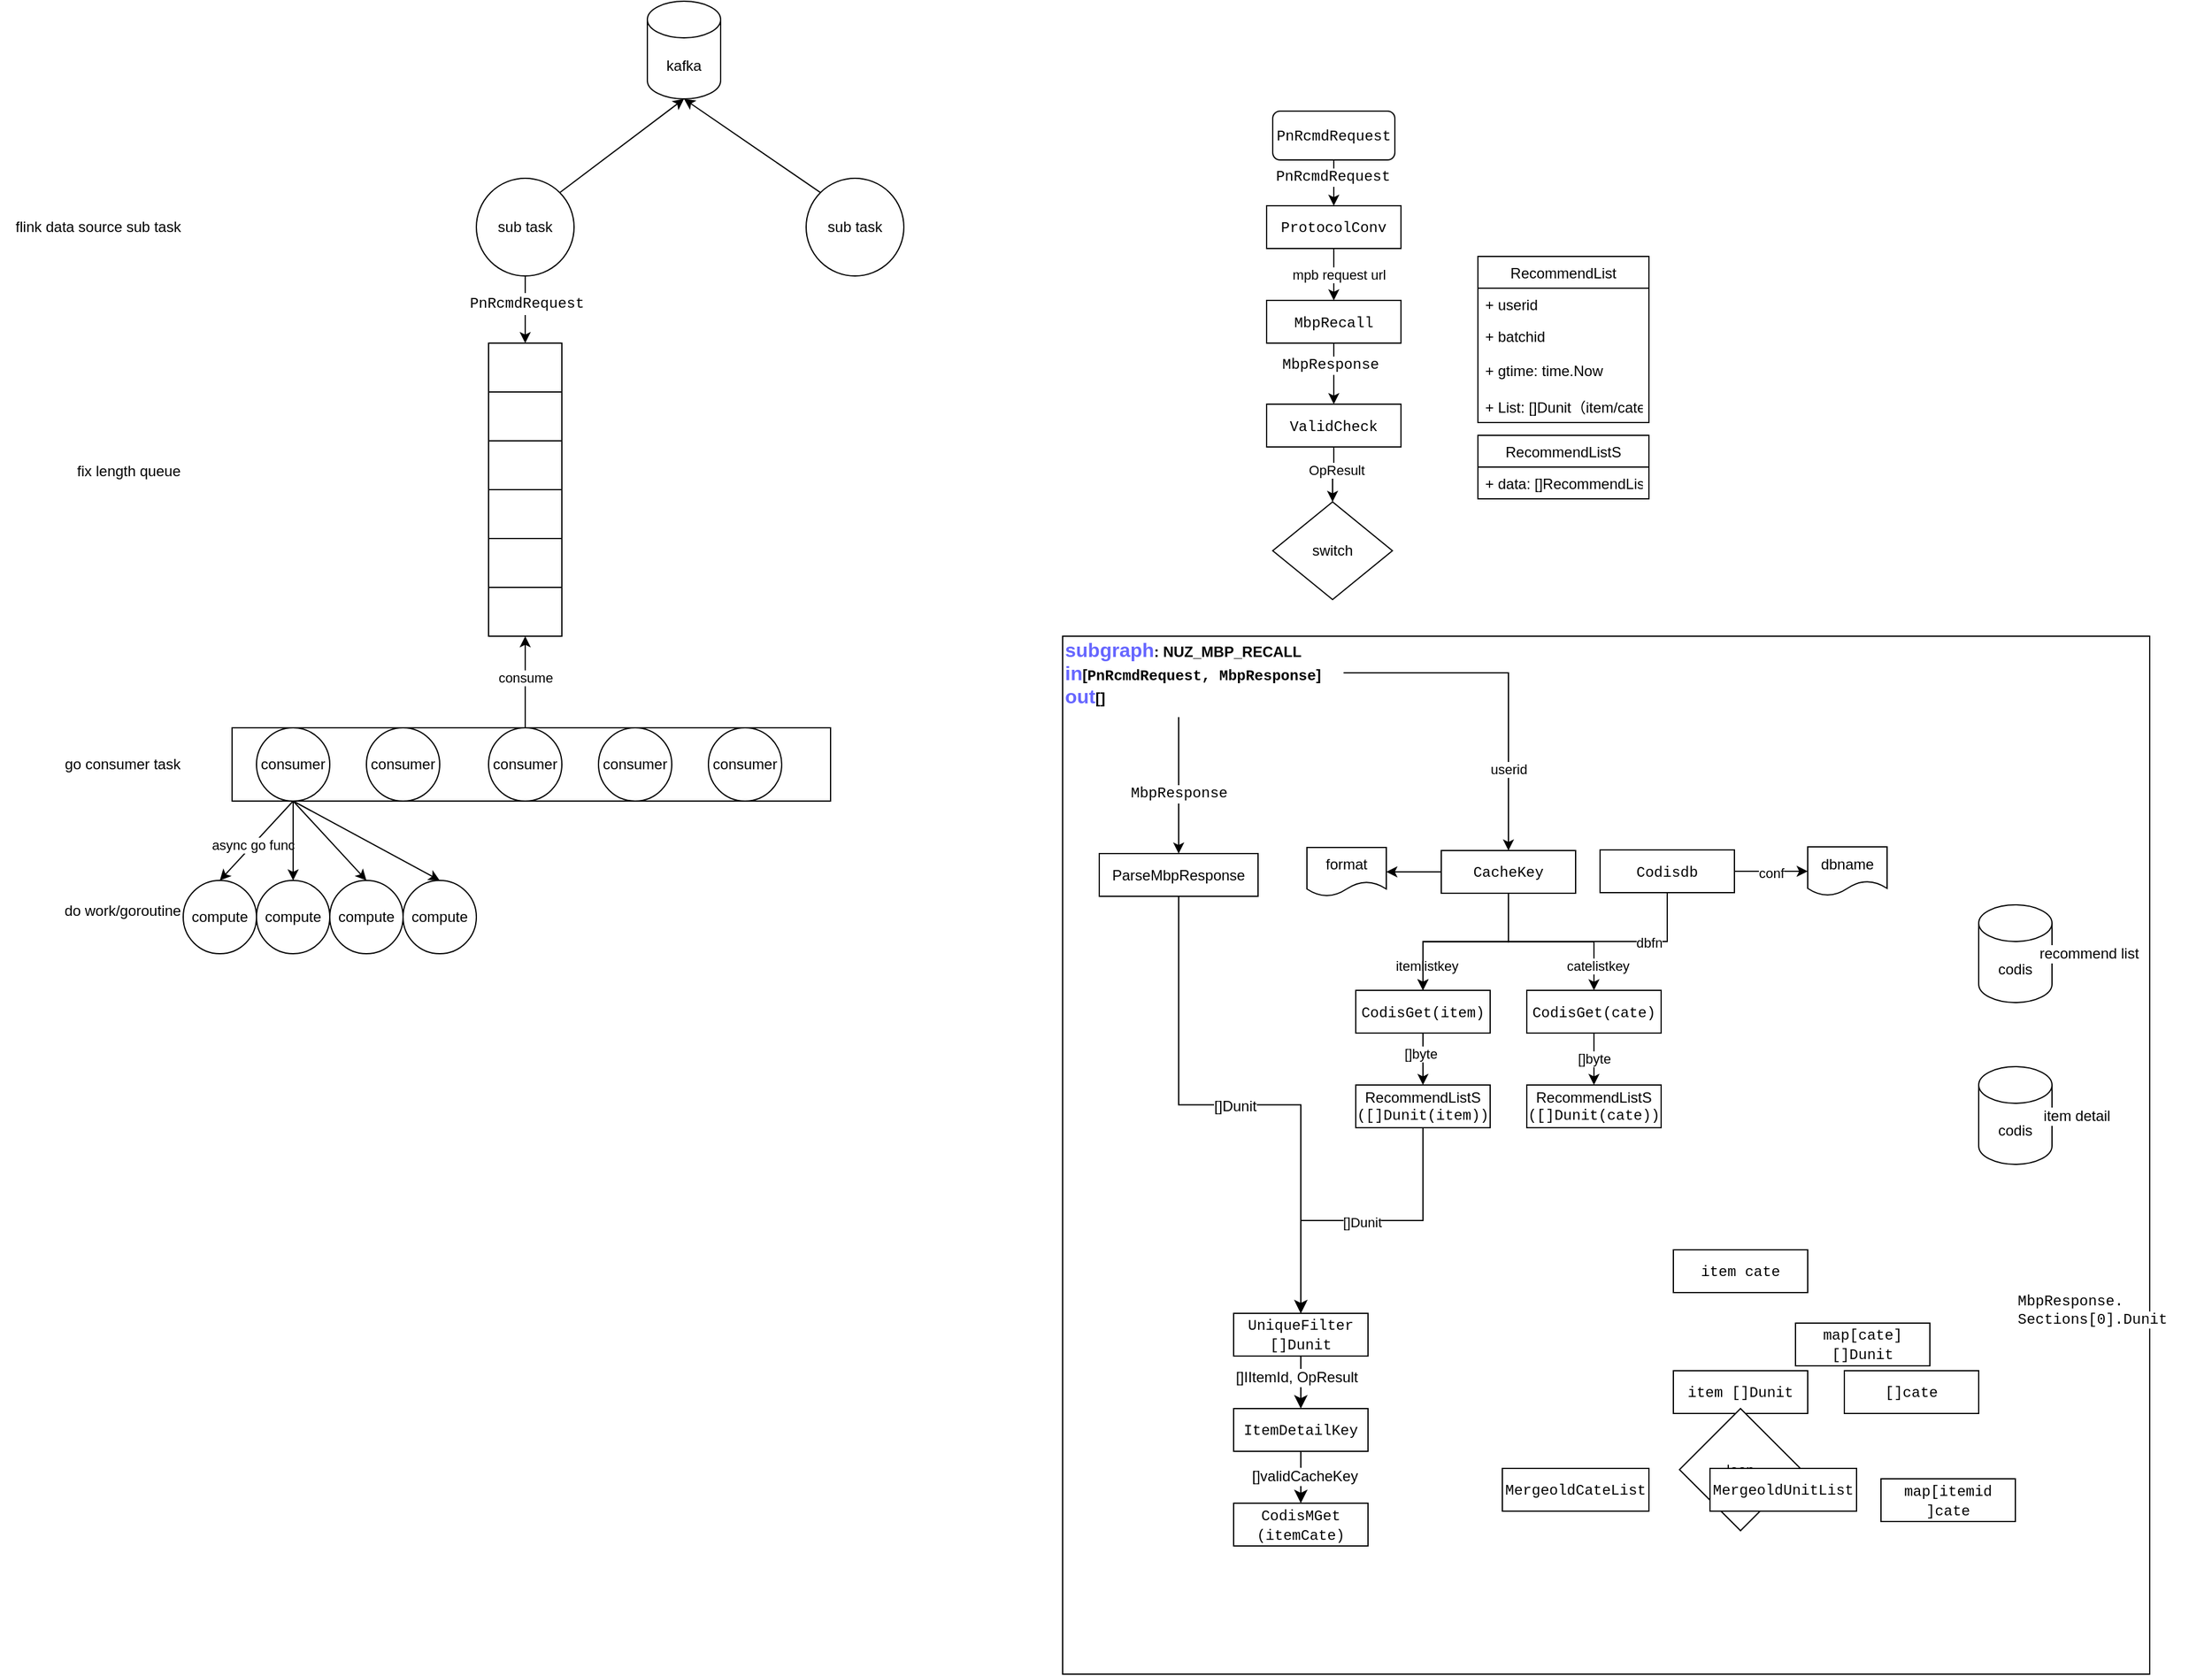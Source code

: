 <mxfile version="20.2.6" type="github">
  <diagram id="uMWNtPz83nksv4eATlQm" name="第 1 页">
    <mxGraphModel dx="1234" dy="768" grid="1" gridSize="10" guides="1" tooltips="1" connect="1" arrows="1" fold="1" page="1" pageScale="1" pageWidth="3300" pageHeight="4681" math="0" shadow="0">
      <root>
        <mxCell id="0" />
        <mxCell id="1" parent="0" />
        <mxCell id="FV6NNWEBZr1uqeipVd97-103" value="" style="rounded=0;whiteSpace=wrap;html=1;labelBackgroundColor=#FFFFFF;fontColor=#000000;strokeWidth=1;" vertex="1" parent="1">
          <mxGeometry x="870" y="580" width="890" height="850" as="geometry" />
        </mxCell>
        <mxCell id="FV6NNWEBZr1uqeipVd97-28" value="" style="rounded=0;whiteSpace=wrap;html=1;labelBackgroundColor=#FFFFFF;fontColor=#000000;" vertex="1" parent="1">
          <mxGeometry x="190" y="655" width="490" height="60" as="geometry" />
        </mxCell>
        <mxCell id="FV6NNWEBZr1uqeipVd97-5" value="flink data source sub task" style="text;html=1;resizable=0;autosize=1;align=center;verticalAlign=middle;points=[];fillColor=none;strokeColor=none;rounded=0;" vertex="1" parent="1">
          <mxGeometry y="230" width="160" height="30" as="geometry" />
        </mxCell>
        <mxCell id="FV6NNWEBZr1uqeipVd97-6" value="kafka" style="shape=cylinder3;whiteSpace=wrap;html=1;boundedLbl=1;backgroundOutline=1;size=15;" vertex="1" parent="1">
          <mxGeometry x="530" y="60" width="60" height="80" as="geometry" />
        </mxCell>
        <mxCell id="FV6NNWEBZr1uqeipVd97-9" style="rounded=0;orthogonalLoop=1;jettySize=auto;html=1;exitX=1;exitY=0;exitDx=0;exitDy=0;entryX=0.5;entryY=1;entryDx=0;entryDy=0;entryPerimeter=0;" edge="1" parent="1" source="FV6NNWEBZr1uqeipVd97-7" target="FV6NNWEBZr1uqeipVd97-6">
          <mxGeometry relative="1" as="geometry" />
        </mxCell>
        <mxCell id="FV6NNWEBZr1uqeipVd97-25" style="edgeStyle=none;rounded=0;orthogonalLoop=1;jettySize=auto;html=1;exitX=0.5;exitY=1;exitDx=0;exitDy=0;" edge="1" parent="1" source="FV6NNWEBZr1uqeipVd97-7" target="FV6NNWEBZr1uqeipVd97-13">
          <mxGeometry relative="1" as="geometry" />
        </mxCell>
        <mxCell id="FV6NNWEBZr1uqeipVd97-26" value="&lt;div style=&quot;font-family: Menlo, Monaco, &amp;quot;Courier New&amp;quot;, monospace; font-size: 12px; line-height: 18px;&quot;&gt;&lt;span style=&quot;background-color: rgb(255, 255, 255);&quot;&gt;PnRcmdRequest&lt;/span&gt;&lt;/div&gt;" style="edgeLabel;html=1;align=center;verticalAlign=middle;resizable=0;points=[];" vertex="1" connectable="0" parent="FV6NNWEBZr1uqeipVd97-25">
          <mxGeometry x="-0.2" y="1" relative="1" as="geometry">
            <mxPoint as="offset" />
          </mxGeometry>
        </mxCell>
        <mxCell id="FV6NNWEBZr1uqeipVd97-7" value="sub task" style="ellipse;whiteSpace=wrap;html=1;aspect=fixed;" vertex="1" parent="1">
          <mxGeometry x="390" y="205" width="80" height="80" as="geometry" />
        </mxCell>
        <mxCell id="FV6NNWEBZr1uqeipVd97-10" style="rounded=0;orthogonalLoop=1;jettySize=auto;html=1;exitX=0;exitY=0;exitDx=0;exitDy=0;" edge="1" parent="1" source="FV6NNWEBZr1uqeipVd97-8">
          <mxGeometry relative="1" as="geometry">
            <mxPoint x="560" y="140" as="targetPoint" />
          </mxGeometry>
        </mxCell>
        <mxCell id="FV6NNWEBZr1uqeipVd97-8" value="sub task" style="ellipse;whiteSpace=wrap;html=1;aspect=fixed;" vertex="1" parent="1">
          <mxGeometry x="660" y="205" width="80" height="80" as="geometry" />
        </mxCell>
        <mxCell id="FV6NNWEBZr1uqeipVd97-12" value="" style="shape=table;startSize=0;container=1;collapsible=0;childLayout=tableLayout;" vertex="1" parent="1">
          <mxGeometry x="400" y="340" width="60" height="240" as="geometry" />
        </mxCell>
        <mxCell id="FV6NNWEBZr1uqeipVd97-13" value="" style="shape=tableRow;horizontal=0;startSize=0;swimlaneHead=0;swimlaneBody=0;top=0;left=0;bottom=0;right=0;collapsible=0;dropTarget=0;fillColor=none;points=[[0,0.5],[1,0.5]];portConstraint=eastwest;" vertex="1" parent="FV6NNWEBZr1uqeipVd97-12">
          <mxGeometry width="60" height="40" as="geometry" />
        </mxCell>
        <mxCell id="FV6NNWEBZr1uqeipVd97-14" value="" style="shape=partialRectangle;html=1;whiteSpace=wrap;connectable=0;overflow=hidden;fillColor=none;top=0;left=0;bottom=0;right=0;pointerEvents=1;" vertex="1" parent="FV6NNWEBZr1uqeipVd97-13">
          <mxGeometry width="60" height="40" as="geometry">
            <mxRectangle width="60" height="40" as="alternateBounds" />
          </mxGeometry>
        </mxCell>
        <mxCell id="FV6NNWEBZr1uqeipVd97-15" value="" style="shape=tableRow;horizontal=0;startSize=0;swimlaneHead=0;swimlaneBody=0;top=0;left=0;bottom=0;right=0;collapsible=0;dropTarget=0;fillColor=none;points=[[0,0.5],[1,0.5]];portConstraint=eastwest;" vertex="1" parent="FV6NNWEBZr1uqeipVd97-12">
          <mxGeometry y="40" width="60" height="40" as="geometry" />
        </mxCell>
        <mxCell id="FV6NNWEBZr1uqeipVd97-16" value="" style="shape=partialRectangle;html=1;whiteSpace=wrap;connectable=0;overflow=hidden;fillColor=none;top=0;left=0;bottom=0;right=0;pointerEvents=1;" vertex="1" parent="FV6NNWEBZr1uqeipVd97-15">
          <mxGeometry width="60" height="40" as="geometry">
            <mxRectangle width="60" height="40" as="alternateBounds" />
          </mxGeometry>
        </mxCell>
        <mxCell id="FV6NNWEBZr1uqeipVd97-17" value="" style="shape=tableRow;horizontal=0;startSize=0;swimlaneHead=0;swimlaneBody=0;top=0;left=0;bottom=0;right=0;collapsible=0;dropTarget=0;fillColor=none;points=[[0,0.5],[1,0.5]];portConstraint=eastwest;" vertex="1" parent="FV6NNWEBZr1uqeipVd97-12">
          <mxGeometry y="80" width="60" height="40" as="geometry" />
        </mxCell>
        <mxCell id="FV6NNWEBZr1uqeipVd97-18" value="" style="shape=partialRectangle;html=1;whiteSpace=wrap;connectable=0;overflow=hidden;fillColor=none;top=0;left=0;bottom=0;right=0;pointerEvents=1;" vertex="1" parent="FV6NNWEBZr1uqeipVd97-17">
          <mxGeometry width="60" height="40" as="geometry">
            <mxRectangle width="60" height="40" as="alternateBounds" />
          </mxGeometry>
        </mxCell>
        <mxCell id="FV6NNWEBZr1uqeipVd97-19" value="" style="shape=tableRow;horizontal=0;startSize=0;swimlaneHead=0;swimlaneBody=0;top=0;left=0;bottom=0;right=0;collapsible=0;dropTarget=0;fillColor=none;points=[[0,0.5],[1,0.5]];portConstraint=eastwest;" vertex="1" parent="FV6NNWEBZr1uqeipVd97-12">
          <mxGeometry y="120" width="60" height="40" as="geometry" />
        </mxCell>
        <mxCell id="FV6NNWEBZr1uqeipVd97-20" value="" style="shape=partialRectangle;html=1;whiteSpace=wrap;connectable=0;overflow=hidden;fillColor=none;top=0;left=0;bottom=0;right=0;pointerEvents=1;" vertex="1" parent="FV6NNWEBZr1uqeipVd97-19">
          <mxGeometry width="60" height="40" as="geometry">
            <mxRectangle width="60" height="40" as="alternateBounds" />
          </mxGeometry>
        </mxCell>
        <mxCell id="FV6NNWEBZr1uqeipVd97-21" value="" style="shape=tableRow;horizontal=0;startSize=0;swimlaneHead=0;swimlaneBody=0;top=0;left=0;bottom=0;right=0;collapsible=0;dropTarget=0;fillColor=none;points=[[0,0.5],[1,0.5]];portConstraint=eastwest;" vertex="1" parent="FV6NNWEBZr1uqeipVd97-12">
          <mxGeometry y="160" width="60" height="40" as="geometry" />
        </mxCell>
        <mxCell id="FV6NNWEBZr1uqeipVd97-22" value="" style="shape=partialRectangle;html=1;whiteSpace=wrap;connectable=0;overflow=hidden;fillColor=none;top=0;left=0;bottom=0;right=0;pointerEvents=1;" vertex="1" parent="FV6NNWEBZr1uqeipVd97-21">
          <mxGeometry width="60" height="40" as="geometry">
            <mxRectangle width="60" height="40" as="alternateBounds" />
          </mxGeometry>
        </mxCell>
        <mxCell id="FV6NNWEBZr1uqeipVd97-23" value="" style="shape=tableRow;horizontal=0;startSize=0;swimlaneHead=0;swimlaneBody=0;top=0;left=0;bottom=0;right=0;collapsible=0;dropTarget=0;fillColor=none;points=[[0,0.5],[1,0.5]];portConstraint=eastwest;" vertex="1" parent="FV6NNWEBZr1uqeipVd97-12">
          <mxGeometry y="200" width="60" height="40" as="geometry" />
        </mxCell>
        <mxCell id="FV6NNWEBZr1uqeipVd97-24" value="" style="shape=partialRectangle;html=1;whiteSpace=wrap;connectable=0;overflow=hidden;fillColor=none;top=0;left=0;bottom=0;right=0;pointerEvents=1;" vertex="1" parent="FV6NNWEBZr1uqeipVd97-23">
          <mxGeometry width="60" height="40" as="geometry">
            <mxRectangle width="60" height="40" as="alternateBounds" />
          </mxGeometry>
        </mxCell>
        <mxCell id="FV6NNWEBZr1uqeipVd97-27" value="fix length queue" style="text;html=1;resizable=0;autosize=1;align=center;verticalAlign=middle;points=[];fillColor=none;strokeColor=none;rounded=0;labelBackgroundColor=#FFFFFF;fontColor=#000000;" vertex="1" parent="1">
          <mxGeometry x="50" y="430" width="110" height="30" as="geometry" />
        </mxCell>
        <mxCell id="FV6NNWEBZr1uqeipVd97-42" style="edgeStyle=none;rounded=0;orthogonalLoop=1;jettySize=auto;html=1;exitX=0.5;exitY=1;exitDx=0;exitDy=0;entryX=0.5;entryY=0;entryDx=0;entryDy=0;fontColor=#000000;" edge="1" parent="1" source="FV6NNWEBZr1uqeipVd97-29" target="FV6NNWEBZr1uqeipVd97-37">
          <mxGeometry relative="1" as="geometry" />
        </mxCell>
        <mxCell id="FV6NNWEBZr1uqeipVd97-46" value="async go func" style="edgeLabel;html=1;align=center;verticalAlign=middle;resizable=0;points=[];fontColor=#000000;" vertex="1" connectable="0" parent="FV6NNWEBZr1uqeipVd97-42">
          <mxGeometry x="0.119" y="-1" relative="1" as="geometry">
            <mxPoint x="1" as="offset" />
          </mxGeometry>
        </mxCell>
        <mxCell id="FV6NNWEBZr1uqeipVd97-43" style="edgeStyle=none;rounded=0;orthogonalLoop=1;jettySize=auto;html=1;exitX=0.5;exitY=1;exitDx=0;exitDy=0;fontColor=#000000;" edge="1" parent="1" source="FV6NNWEBZr1uqeipVd97-29" target="FV6NNWEBZr1uqeipVd97-38">
          <mxGeometry relative="1" as="geometry" />
        </mxCell>
        <mxCell id="FV6NNWEBZr1uqeipVd97-44" style="edgeStyle=none;rounded=0;orthogonalLoop=1;jettySize=auto;html=1;exitX=0.5;exitY=1;exitDx=0;exitDy=0;entryX=0.5;entryY=0;entryDx=0;entryDy=0;fontColor=#000000;" edge="1" parent="1" source="FV6NNWEBZr1uqeipVd97-29" target="FV6NNWEBZr1uqeipVd97-40">
          <mxGeometry relative="1" as="geometry" />
        </mxCell>
        <mxCell id="FV6NNWEBZr1uqeipVd97-45" style="edgeStyle=none;rounded=0;orthogonalLoop=1;jettySize=auto;html=1;exitX=0.5;exitY=1;exitDx=0;exitDy=0;entryX=0.5;entryY=0;entryDx=0;entryDy=0;fontColor=#000000;" edge="1" parent="1" source="FV6NNWEBZr1uqeipVd97-29" target="FV6NNWEBZr1uqeipVd97-39">
          <mxGeometry relative="1" as="geometry" />
        </mxCell>
        <mxCell id="FV6NNWEBZr1uqeipVd97-29" value="consumer" style="ellipse;whiteSpace=wrap;html=1;aspect=fixed;labelBackgroundColor=#FFFFFF;fontColor=#000000;" vertex="1" parent="1">
          <mxGeometry x="210" y="655" width="60" height="60" as="geometry" />
        </mxCell>
        <mxCell id="FV6NNWEBZr1uqeipVd97-30" value="consumer" style="ellipse;whiteSpace=wrap;html=1;aspect=fixed;labelBackgroundColor=#FFFFFF;fontColor=#000000;" vertex="1" parent="1">
          <mxGeometry x="300" y="655" width="60" height="60" as="geometry" />
        </mxCell>
        <mxCell id="FV6NNWEBZr1uqeipVd97-34" style="edgeStyle=none;rounded=0;orthogonalLoop=1;jettySize=auto;html=1;exitX=0.5;exitY=0;exitDx=0;exitDy=0;fontColor=#000000;" edge="1" parent="1" source="FV6NNWEBZr1uqeipVd97-31" target="FV6NNWEBZr1uqeipVd97-23">
          <mxGeometry relative="1" as="geometry" />
        </mxCell>
        <mxCell id="FV6NNWEBZr1uqeipVd97-35" value="consume" style="edgeLabel;html=1;align=center;verticalAlign=middle;resizable=0;points=[];fontColor=#000000;" vertex="1" connectable="0" parent="FV6NNWEBZr1uqeipVd97-34">
          <mxGeometry x="0.093" relative="1" as="geometry">
            <mxPoint as="offset" />
          </mxGeometry>
        </mxCell>
        <mxCell id="FV6NNWEBZr1uqeipVd97-31" value="consumer" style="ellipse;whiteSpace=wrap;html=1;aspect=fixed;labelBackgroundColor=#FFFFFF;fontColor=#000000;" vertex="1" parent="1">
          <mxGeometry x="400" y="655" width="60" height="60" as="geometry" />
        </mxCell>
        <mxCell id="FV6NNWEBZr1uqeipVd97-32" value="consumer" style="ellipse;whiteSpace=wrap;html=1;aspect=fixed;labelBackgroundColor=#FFFFFF;fontColor=#000000;" vertex="1" parent="1">
          <mxGeometry x="490" y="655" width="60" height="60" as="geometry" />
        </mxCell>
        <mxCell id="FV6NNWEBZr1uqeipVd97-33" value="consumer" style="ellipse;whiteSpace=wrap;html=1;aspect=fixed;labelBackgroundColor=#FFFFFF;fontColor=#000000;" vertex="1" parent="1">
          <mxGeometry x="580" y="655" width="60" height="60" as="geometry" />
        </mxCell>
        <mxCell id="FV6NNWEBZr1uqeipVd97-36" value="go consumer task" style="text;html=1;resizable=0;autosize=1;align=center;verticalAlign=middle;points=[];fillColor=none;strokeColor=none;rounded=0;labelBackgroundColor=#FFFFFF;fontColor=#000000;" vertex="1" parent="1">
          <mxGeometry x="40" y="670" width="120" height="30" as="geometry" />
        </mxCell>
        <mxCell id="FV6NNWEBZr1uqeipVd97-37" value="compute" style="ellipse;whiteSpace=wrap;html=1;aspect=fixed;labelBackgroundColor=#FFFFFF;fontColor=#000000;" vertex="1" parent="1">
          <mxGeometry x="150" y="780" width="60" height="60" as="geometry" />
        </mxCell>
        <mxCell id="FV6NNWEBZr1uqeipVd97-38" value="compute" style="ellipse;whiteSpace=wrap;html=1;aspect=fixed;labelBackgroundColor=#FFFFFF;fontColor=#000000;" vertex="1" parent="1">
          <mxGeometry x="210" y="780" width="60" height="60" as="geometry" />
        </mxCell>
        <mxCell id="FV6NNWEBZr1uqeipVd97-39" value="compute" style="ellipse;whiteSpace=wrap;html=1;aspect=fixed;labelBackgroundColor=#FFFFFF;fontColor=#000000;" vertex="1" parent="1">
          <mxGeometry x="330" y="780" width="60" height="60" as="geometry" />
        </mxCell>
        <mxCell id="FV6NNWEBZr1uqeipVd97-40" value="compute" style="ellipse;whiteSpace=wrap;html=1;aspect=fixed;labelBackgroundColor=#FFFFFF;fontColor=#000000;" vertex="1" parent="1">
          <mxGeometry x="270" y="780" width="60" height="60" as="geometry" />
        </mxCell>
        <mxCell id="FV6NNWEBZr1uqeipVd97-47" value="do work/goroutine" style="text;html=1;resizable=0;autosize=1;align=center;verticalAlign=middle;points=[];fillColor=none;strokeColor=none;rounded=0;labelBackgroundColor=#FFFFFF;fontColor=#000000;" vertex="1" parent="1">
          <mxGeometry x="40" y="790" width="120" height="30" as="geometry" />
        </mxCell>
        <mxCell id="FV6NNWEBZr1uqeipVd97-90" style="edgeStyle=orthogonalEdgeStyle;rounded=0;orthogonalLoop=1;jettySize=auto;html=1;exitX=0.5;exitY=1;exitDx=0;exitDy=0;entryX=0.5;entryY=0;entryDx=0;entryDy=0;fontColor=#000000;" edge="1" parent="1" source="FV6NNWEBZr1uqeipVd97-48" target="FV6NNWEBZr1uqeipVd97-50">
          <mxGeometry relative="1" as="geometry" />
        </mxCell>
        <mxCell id="FV6NNWEBZr1uqeipVd97-91" value="&lt;span style=&quot;font-family: Menlo, Monaco, &amp;quot;Courier New&amp;quot;, monospace; font-size: 12px;&quot;&gt;PnRcmdRequest&lt;/span&gt;" style="edgeLabel;html=1;align=center;verticalAlign=middle;resizable=0;points=[];fontColor=#000000;" vertex="1" connectable="0" parent="FV6NNWEBZr1uqeipVd97-90">
          <mxGeometry x="-0.253" y="-1" relative="1" as="geometry">
            <mxPoint as="offset" />
          </mxGeometry>
        </mxCell>
        <mxCell id="FV6NNWEBZr1uqeipVd97-48" value="&lt;span style=&quot;font-family: Menlo, Monaco, &amp;quot;Courier New&amp;quot;, monospace;&quot;&gt;PnRcmdRequest&lt;/span&gt;" style="rounded=1;whiteSpace=wrap;html=1;labelBackgroundColor=#FFFFFF;fontColor=#000000;" vertex="1" parent="1">
          <mxGeometry x="1042" y="150" width="100" height="40" as="geometry" />
        </mxCell>
        <mxCell id="FV6NNWEBZr1uqeipVd97-92" style="edgeStyle=orthogonalEdgeStyle;rounded=0;orthogonalLoop=1;jettySize=auto;html=1;exitX=0.5;exitY=1;exitDx=0;exitDy=0;entryX=0.5;entryY=0;entryDx=0;entryDy=0;fontColor=#000000;" edge="1" parent="1" source="FV6NNWEBZr1uqeipVd97-50" target="FV6NNWEBZr1uqeipVd97-51">
          <mxGeometry relative="1" as="geometry" />
        </mxCell>
        <mxCell id="FV6NNWEBZr1uqeipVd97-93" value="mpb request url" style="edgeLabel;html=1;align=center;verticalAlign=middle;resizable=0;points=[];fontColor=#000000;" vertex="1" connectable="0" parent="FV6NNWEBZr1uqeipVd97-92">
          <mxGeometry x="-0.035" y="4" relative="1" as="geometry">
            <mxPoint y="1" as="offset" />
          </mxGeometry>
        </mxCell>
        <mxCell id="FV6NNWEBZr1uqeipVd97-50" value="&lt;div&gt;&lt;font face=&quot;Menlo, Monaco, Courier New, monospace&quot;&gt;ProtocolConv&lt;/font&gt;&lt;/div&gt;" style="rounded=0;whiteSpace=wrap;html=1;labelBackgroundColor=#FFFFFF;fontColor=#000000;" vertex="1" parent="1">
          <mxGeometry x="1037" y="227.5" width="110" height="35" as="geometry" />
        </mxCell>
        <mxCell id="FV6NNWEBZr1uqeipVd97-94" style="edgeStyle=orthogonalEdgeStyle;rounded=0;orthogonalLoop=1;jettySize=auto;html=1;exitX=0.5;exitY=1;exitDx=0;exitDy=0;fontColor=#000000;entryX=0.5;entryY=0;entryDx=0;entryDy=0;" edge="1" parent="1" source="FV6NNWEBZr1uqeipVd97-51" target="FV6NNWEBZr1uqeipVd97-98">
          <mxGeometry relative="1" as="geometry">
            <mxPoint x="1092" y="380" as="targetPoint" />
          </mxGeometry>
        </mxCell>
        <mxCell id="FV6NNWEBZr1uqeipVd97-95" value="&lt;span style=&quot;font-family: Menlo, Monaco, &amp;quot;Courier New&amp;quot;, monospace; font-size: 12px;&quot;&gt;MbpResponse&lt;/span&gt;" style="edgeLabel;html=1;align=center;verticalAlign=middle;resizable=0;points=[];fontColor=#000000;" vertex="1" connectable="0" parent="FV6NNWEBZr1uqeipVd97-94">
          <mxGeometry x="-0.3" y="-3" relative="1" as="geometry">
            <mxPoint as="offset" />
          </mxGeometry>
        </mxCell>
        <mxCell id="FV6NNWEBZr1uqeipVd97-51" value="&lt;font face=&quot;Menlo, Monaco, Courier New, monospace&quot;&gt;MbpRecall&lt;/font&gt;" style="rounded=0;whiteSpace=wrap;html=1;labelBackgroundColor=#FFFFFF;fontColor=#000000;" vertex="1" parent="1">
          <mxGeometry x="1037" y="305" width="110" height="35" as="geometry" />
        </mxCell>
        <mxCell id="FV6NNWEBZr1uqeipVd97-53" value="codis" style="shape=cylinder3;whiteSpace=wrap;html=1;boundedLbl=1;backgroundOutline=1;size=15;" vertex="1" parent="1">
          <mxGeometry x="1620" y="800" width="60" height="80" as="geometry" />
        </mxCell>
        <mxCell id="FV6NNWEBZr1uqeipVd97-130" style="edgeStyle=orthogonalEdgeStyle;rounded=0;orthogonalLoop=1;jettySize=auto;html=1;exitX=0.5;exitY=1;exitDx=0;exitDy=0;fontColor=#000000;endArrow=classic;endFill=1;" edge="1" parent="1" source="FV6NNWEBZr1uqeipVd97-54" target="FV6NNWEBZr1uqeipVd97-126">
          <mxGeometry relative="1" as="geometry" />
        </mxCell>
        <mxCell id="FV6NNWEBZr1uqeipVd97-131" value="[]byte" style="edgeLabel;html=1;align=center;verticalAlign=middle;resizable=0;points=[];fontColor=#000000;" vertex="1" connectable="0" parent="FV6NNWEBZr1uqeipVd97-130">
          <mxGeometry x="-0.035" relative="1" as="geometry">
            <mxPoint as="offset" />
          </mxGeometry>
        </mxCell>
        <mxCell id="FV6NNWEBZr1uqeipVd97-54" value="&lt;span style=&quot;font-family: Menlo, Monaco, &amp;quot;Courier New&amp;quot;, monospace;&quot;&gt;CodisGet(cate)&lt;/span&gt;" style="rounded=0;whiteSpace=wrap;html=1;labelBackgroundColor=#FFFFFF;fontColor=#000000;" vertex="1" parent="1">
          <mxGeometry x="1250" y="870" width="110" height="35" as="geometry" />
        </mxCell>
        <mxCell id="FV6NNWEBZr1uqeipVd97-118" style="edgeStyle=orthogonalEdgeStyle;rounded=0;orthogonalLoop=1;jettySize=auto;html=1;exitX=0;exitY=0.5;exitDx=0;exitDy=0;entryX=1;entryY=0.5;entryDx=0;entryDy=0;fontColor=#000000;" edge="1" parent="1" source="FV6NNWEBZr1uqeipVd97-56" target="FV6NNWEBZr1uqeipVd97-114">
          <mxGeometry relative="1" as="geometry" />
        </mxCell>
        <mxCell id="FV6NNWEBZr1uqeipVd97-119" style="edgeStyle=orthogonalEdgeStyle;rounded=0;orthogonalLoop=1;jettySize=auto;html=1;exitX=0.5;exitY=1;exitDx=0;exitDy=0;entryX=0.5;entryY=0;entryDx=0;entryDy=0;fontColor=#000000;endArrow=classic;endFill=1;" edge="1" parent="1" source="FV6NNWEBZr1uqeipVd97-56" target="FV6NNWEBZr1uqeipVd97-111">
          <mxGeometry relative="1" as="geometry" />
        </mxCell>
        <mxCell id="FV6NNWEBZr1uqeipVd97-121" value="itemlistkey" style="edgeLabel;html=1;align=center;verticalAlign=middle;resizable=0;points=[];fontColor=#000000;" vertex="1" connectable="0" parent="FV6NNWEBZr1uqeipVd97-119">
          <mxGeometry x="-0.739" relative="1" as="geometry">
            <mxPoint x="-67" y="40" as="offset" />
          </mxGeometry>
        </mxCell>
        <mxCell id="FV6NNWEBZr1uqeipVd97-123" style="edgeStyle=orthogonalEdgeStyle;rounded=0;orthogonalLoop=1;jettySize=auto;html=1;exitX=0.5;exitY=1;exitDx=0;exitDy=0;entryX=0.5;entryY=0;entryDx=0;entryDy=0;fontColor=#000000;endArrow=classic;endFill=1;" edge="1" parent="1" source="FV6NNWEBZr1uqeipVd97-56" target="FV6NNWEBZr1uqeipVd97-54">
          <mxGeometry relative="1" as="geometry" />
        </mxCell>
        <mxCell id="FV6NNWEBZr1uqeipVd97-124" value="catelistkey" style="edgeLabel;html=1;align=center;verticalAlign=middle;resizable=0;points=[];fontColor=#000000;" vertex="1" connectable="0" parent="FV6NNWEBZr1uqeipVd97-123">
          <mxGeometry x="0.692" y="3" relative="1" as="geometry">
            <mxPoint y="3" as="offset" />
          </mxGeometry>
        </mxCell>
        <mxCell id="FV6NNWEBZr1uqeipVd97-140" style="edgeStyle=orthogonalEdgeStyle;rounded=0;orthogonalLoop=1;jettySize=auto;html=1;exitX=0.5;exitY=0;exitDx=0;exitDy=0;entryX=1;entryY=0.5;entryDx=0;entryDy=0;entryPerimeter=0;fontColor=#6666FF;startArrow=classic;startFill=1;endArrow=none;endFill=0;endSize=8;" edge="1" parent="1" source="FV6NNWEBZr1uqeipVd97-56" target="FV6NNWEBZr1uqeipVd97-105">
          <mxGeometry relative="1" as="geometry" />
        </mxCell>
        <mxCell id="FV6NNWEBZr1uqeipVd97-141" value="&lt;font color=&quot;#000000&quot;&gt;userid&lt;/font&gt;" style="edgeLabel;html=1;align=center;verticalAlign=middle;resizable=0;points=[];fontColor=#6666FF;" vertex="1" connectable="0" parent="FV6NNWEBZr1uqeipVd97-140">
          <mxGeometry x="-0.519" relative="1" as="geometry">
            <mxPoint y="1" as="offset" />
          </mxGeometry>
        </mxCell>
        <mxCell id="FV6NNWEBZr1uqeipVd97-56" value="&lt;span style=&quot;font-family: Menlo, Monaco, &amp;quot;Courier New&amp;quot;, monospace;&quot;&gt;CacheKey&lt;/span&gt;" style="rounded=0;whiteSpace=wrap;html=1;labelBackgroundColor=#FFFFFF;fontColor=#000000;" vertex="1" parent="1">
          <mxGeometry x="1180" y="755.5" width="110" height="35" as="geometry" />
        </mxCell>
        <mxCell id="FV6NNWEBZr1uqeipVd97-59" value="RecommendList" style="swimlane;fontStyle=0;childLayout=stackLayout;horizontal=1;startSize=26;fillColor=none;horizontalStack=0;resizeParent=1;resizeParentMax=0;resizeLast=0;collapsible=1;marginBottom=0;labelBackgroundColor=#FFFFFF;fontColor=#000000;" vertex="1" parent="1">
          <mxGeometry x="1210" y="269" width="140" height="136" as="geometry" />
        </mxCell>
        <mxCell id="FV6NNWEBZr1uqeipVd97-60" value="+ userid" style="text;strokeColor=none;fillColor=none;align=left;verticalAlign=top;spacingLeft=4;spacingRight=4;overflow=hidden;rotatable=0;points=[[0,0.5],[1,0.5]];portConstraint=eastwest;labelBackgroundColor=#FFFFFF;fontColor=#000000;" vertex="1" parent="FV6NNWEBZr1uqeipVd97-59">
          <mxGeometry y="26" width="140" height="26" as="geometry" />
        </mxCell>
        <mxCell id="FV6NNWEBZr1uqeipVd97-61" value="+ batchid" style="text;strokeColor=none;fillColor=none;align=left;verticalAlign=top;spacingLeft=4;spacingRight=4;overflow=hidden;rotatable=0;points=[[0,0.5],[1,0.5]];portConstraint=eastwest;labelBackgroundColor=#FFFFFF;fontColor=#000000;" vertex="1" parent="FV6NNWEBZr1uqeipVd97-59">
          <mxGeometry y="52" width="140" height="28" as="geometry" />
        </mxCell>
        <mxCell id="FV6NNWEBZr1uqeipVd97-62" value="+ gtime: time.Now" style="text;strokeColor=none;fillColor=none;align=left;verticalAlign=top;spacingLeft=4;spacingRight=4;overflow=hidden;rotatable=0;points=[[0,0.5],[1,0.5]];portConstraint=eastwest;labelBackgroundColor=#FFFFFF;fontColor=#000000;" vertex="1" parent="FV6NNWEBZr1uqeipVd97-59">
          <mxGeometry y="80" width="140" height="30" as="geometry" />
        </mxCell>
        <mxCell id="FV6NNWEBZr1uqeipVd97-63" value="+ List: []Dunit（item/cate）" style="text;strokeColor=none;fillColor=none;align=left;verticalAlign=top;spacingLeft=4;spacingRight=4;overflow=hidden;rotatable=0;points=[[0,0.5],[1,0.5]];portConstraint=eastwest;labelBackgroundColor=#FFFFFF;fontColor=#000000;" vertex="1" parent="FV6NNWEBZr1uqeipVd97-59">
          <mxGeometry y="110" width="140" height="26" as="geometry" />
        </mxCell>
        <mxCell id="FV6NNWEBZr1uqeipVd97-64" value="RecommendListS" style="swimlane;fontStyle=0;childLayout=stackLayout;horizontal=1;startSize=26;fillColor=none;horizontalStack=0;resizeParent=1;resizeParentMax=0;resizeLast=0;collapsible=1;marginBottom=0;labelBackgroundColor=#FFFFFF;fontColor=#000000;" vertex="1" parent="1">
          <mxGeometry x="1210" y="415.5" width="140" height="52" as="geometry" />
        </mxCell>
        <mxCell id="FV6NNWEBZr1uqeipVd97-65" value="+ data: []RecommendList" style="text;strokeColor=none;fillColor=none;align=left;verticalAlign=top;spacingLeft=4;spacingRight=4;overflow=hidden;rotatable=0;points=[[0,0.5],[1,0.5]];portConstraint=eastwest;labelBackgroundColor=#FFFFFF;fontColor=#000000;" vertex="1" parent="FV6NNWEBZr1uqeipVd97-64">
          <mxGeometry y="26" width="140" height="26" as="geometry" />
        </mxCell>
        <mxCell id="FV6NNWEBZr1uqeipVd97-148" style="edgeStyle=orthogonalEdgeStyle;rounded=0;orthogonalLoop=1;jettySize=auto;html=1;exitX=0.5;exitY=1;exitDx=0;exitDy=0;entryX=0.5;entryY=0;entryDx=0;entryDy=0;fontSize=12;fontColor=#000000;startArrow=none;startFill=0;endArrow=classic;endFill=1;endSize=8;" edge="1" parent="1" source="FV6NNWEBZr1uqeipVd97-73" target="FV6NNWEBZr1uqeipVd97-147">
          <mxGeometry relative="1" as="geometry" />
        </mxCell>
        <mxCell id="FV6NNWEBZr1uqeipVd97-149" value="[]IItemId, OpResult&amp;nbsp;" style="edgeLabel;html=1;align=center;verticalAlign=middle;resizable=0;points=[];fontSize=12;fontColor=#000000;" vertex="1" connectable="0" parent="FV6NNWEBZr1uqeipVd97-148">
          <mxGeometry x="-0.233" y="-2" relative="1" as="geometry">
            <mxPoint y="1" as="offset" />
          </mxGeometry>
        </mxCell>
        <mxCell id="FV6NNWEBZr1uqeipVd97-73" value="&lt;font face=&quot;Menlo, Monaco, Courier New, monospace&quot;&gt;UniqueFilter&lt;br&gt;[]Dunit&lt;br&gt;&lt;/font&gt;" style="rounded=0;whiteSpace=wrap;html=1;labelBackgroundColor=#FFFFFF;fontColor=#000000;" vertex="1" parent="1">
          <mxGeometry x="1010" y="1134.5" width="110" height="35" as="geometry" />
        </mxCell>
        <mxCell id="FV6NNWEBZr1uqeipVd97-138" style="edgeStyle=orthogonalEdgeStyle;rounded=0;orthogonalLoop=1;jettySize=auto;html=1;exitX=0.5;exitY=0;exitDx=0;exitDy=0;entryX=0.413;entryY=1.017;entryDx=0;entryDy=0;entryPerimeter=0;fontColor=#000000;startArrow=classic;startFill=1;endArrow=none;endFill=0;endSize=8;" edge="1" parent="1" source="FV6NNWEBZr1uqeipVd97-74" target="FV6NNWEBZr1uqeipVd97-105">
          <mxGeometry relative="1" as="geometry" />
        </mxCell>
        <mxCell id="FV6NNWEBZr1uqeipVd97-139" value="&lt;span style=&quot;font-family: Menlo, Monaco, &amp;quot;Courier New&amp;quot;, monospace; font-size: 12px;&quot;&gt;MbpResponse&lt;/span&gt;" style="edgeLabel;html=1;align=center;verticalAlign=middle;resizable=0;points=[];fontColor=#000000;" vertex="1" connectable="0" parent="FV6NNWEBZr1uqeipVd97-138">
          <mxGeometry x="-0.111" relative="1" as="geometry">
            <mxPoint as="offset" />
          </mxGeometry>
        </mxCell>
        <mxCell id="FV6NNWEBZr1uqeipVd97-142" style="edgeStyle=orthogonalEdgeStyle;rounded=0;orthogonalLoop=1;jettySize=auto;html=1;exitX=0.5;exitY=1;exitDx=0;exitDy=0;entryX=0.5;entryY=0;entryDx=0;entryDy=0;fontSize=16;fontColor=#000000;startArrow=none;startFill=0;endArrow=classic;endFill=1;endSize=8;" edge="1" parent="1" source="FV6NNWEBZr1uqeipVd97-74" target="FV6NNWEBZr1uqeipVd97-73">
          <mxGeometry relative="1" as="geometry" />
        </mxCell>
        <mxCell id="FV6NNWEBZr1uqeipVd97-143" value="&lt;font style=&quot;font-size: 12px;&quot;&gt;[]Dunit&lt;/font&gt;" style="edgeLabel;html=1;align=center;verticalAlign=middle;resizable=0;points=[];fontSize=16;fontColor=#000000;" vertex="1" connectable="0" parent="FV6NNWEBZr1uqeipVd97-142">
          <mxGeometry x="-0.019" y="-4" relative="1" as="geometry">
            <mxPoint y="-5" as="offset" />
          </mxGeometry>
        </mxCell>
        <mxCell id="FV6NNWEBZr1uqeipVd97-74" value="ParseMbpResponse" style="rounded=0;whiteSpace=wrap;html=1;labelBackgroundColor=#FFFFFF;fontColor=#000000;" vertex="1" parent="1">
          <mxGeometry x="900" y="758" width="130" height="35" as="geometry" />
        </mxCell>
        <mxCell id="FV6NNWEBZr1uqeipVd97-75" value="&lt;font face=&quot;Menlo, Monaco, Courier New, monospace&quot;&gt;item []Dunit&lt;/font&gt;" style="rounded=0;whiteSpace=wrap;html=1;labelBackgroundColor=#FFFFFF;fontColor=#000000;" vertex="1" parent="1">
          <mxGeometry x="1370" y="1181.5" width="110" height="35" as="geometry" />
        </mxCell>
        <mxCell id="FV6NNWEBZr1uqeipVd97-76" value="&lt;font face=&quot;Menlo, Monaco, Courier New, monospace&quot;&gt;map[cate][]Dunit&lt;/font&gt;" style="rounded=0;whiteSpace=wrap;html=1;labelBackgroundColor=#FFFFFF;fontColor=#000000;" vertex="1" parent="1">
          <mxGeometry x="1470" y="1142.5" width="110" height="35" as="geometry" />
        </mxCell>
        <mxCell id="FV6NNWEBZr1uqeipVd97-78" value="codis" style="shape=cylinder3;whiteSpace=wrap;html=1;boundedLbl=1;backgroundOutline=1;size=15;" vertex="1" parent="1">
          <mxGeometry x="1620" y="932.5" width="60" height="80" as="geometry" />
        </mxCell>
        <mxCell id="FV6NNWEBZr1uqeipVd97-79" value="recommend list" style="text;html=1;resizable=0;autosize=1;align=center;verticalAlign=middle;points=[];fillColor=none;strokeColor=none;rounded=0;labelBackgroundColor=#FFFFFF;fontColor=#000000;" vertex="1" parent="1">
          <mxGeometry x="1660" y="825" width="100" height="30" as="geometry" />
        </mxCell>
        <mxCell id="FV6NNWEBZr1uqeipVd97-81" value="item detail" style="text;html=1;resizable=0;autosize=1;align=center;verticalAlign=middle;points=[];fillColor=none;strokeColor=none;rounded=0;labelBackgroundColor=#FFFFFF;fontColor=#000000;" vertex="1" parent="1">
          <mxGeometry x="1660" y="957.5" width="80" height="30" as="geometry" />
        </mxCell>
        <mxCell id="FV6NNWEBZr1uqeipVd97-82" value="&lt;font face=&quot;Menlo, Monaco, Courier New, monospace&quot;&gt;item cate&lt;/font&gt;" style="rounded=0;whiteSpace=wrap;html=1;labelBackgroundColor=#FFFFFF;fontColor=#000000;" vertex="1" parent="1">
          <mxGeometry x="1370" y="1082.5" width="110" height="35" as="geometry" />
        </mxCell>
        <mxCell id="FV6NNWEBZr1uqeipVd97-83" value="&lt;font face=&quot;Menlo, Monaco, Courier New, monospace&quot;&gt;map[itemid&lt;br&gt;]cate&lt;/font&gt;" style="rounded=0;whiteSpace=wrap;html=1;labelBackgroundColor=#FFFFFF;fontColor=#000000;" vertex="1" parent="1">
          <mxGeometry x="1540" y="1270" width="110" height="35" as="geometry" />
        </mxCell>
        <mxCell id="FV6NNWEBZr1uqeipVd97-84" value="loop" style="strokeWidth=1;html=1;shape=mxgraph.flowchart.decision;whiteSpace=wrap;labelBackgroundColor=#FFFFFF;fontColor=#000000;" vertex="1" parent="1">
          <mxGeometry x="1375" y="1212.5" width="100" height="100" as="geometry" />
        </mxCell>
        <mxCell id="FV6NNWEBZr1uqeipVd97-85" value="&lt;font face=&quot;Menlo, Monaco, Courier New, monospace&quot;&gt;[]cate&lt;/font&gt;" style="rounded=0;whiteSpace=wrap;html=1;labelBackgroundColor=#FFFFFF;fontColor=#000000;" vertex="1" parent="1">
          <mxGeometry x="1510" y="1181.5" width="110" height="35" as="geometry" />
        </mxCell>
        <mxCell id="FV6NNWEBZr1uqeipVd97-86" value="&lt;span style=&quot;font-family: Menlo, Monaco, &amp;quot;Courier New&amp;quot;, monospace;&quot;&gt;MergeoldCateList&lt;/span&gt;" style="rounded=0;whiteSpace=wrap;html=1;labelBackgroundColor=#FFFFFF;fontColor=#000000;" vertex="1" parent="1">
          <mxGeometry x="1230" y="1261.5" width="120" height="35" as="geometry" />
        </mxCell>
        <mxCell id="FV6NNWEBZr1uqeipVd97-87" value="&lt;span style=&quot;font-family: Menlo, Monaco, &amp;quot;Courier New&amp;quot;, monospace;&quot;&gt;MergeoldUnitList&lt;/span&gt;" style="rounded=0;whiteSpace=wrap;html=1;labelBackgroundColor=#FFFFFF;fontColor=#000000;" vertex="1" parent="1">
          <mxGeometry x="1400" y="1261.5" width="120" height="35" as="geometry" />
        </mxCell>
        <mxCell id="FV6NNWEBZr1uqeipVd97-96" value="&lt;meta charset=&quot;utf-8&quot;&gt;&lt;span style=&quot;color: rgb(0, 0, 0); font-family: Menlo, Monaco, &amp;quot;Courier New&amp;quot;, monospace; font-size: 12px; font-style: normal; font-variant-ligatures: normal; font-variant-caps: normal; font-weight: 400; letter-spacing: normal; orphans: 2; text-align: center; text-indent: 0px; text-transform: none; widows: 2; word-spacing: 0px; -webkit-text-stroke-width: 0px; background-color: rgb(255, 255, 255); text-decoration-thickness: initial; text-decoration-style: initial; text-decoration-color: initial; float: none; display: inline !important;&quot;&gt;MbpResponse.&lt;/span&gt;&lt;br style=&quot;color: rgb(0, 0, 0); font-family: Menlo, Monaco, &amp;quot;Courier New&amp;quot;, monospace; font-size: 12px; font-style: normal; font-variant-ligatures: normal; font-variant-caps: normal; font-weight: 400; letter-spacing: normal; orphans: 2; text-align: center; text-indent: 0px; text-transform: none; widows: 2; word-spacing: 0px; -webkit-text-stroke-width: 0px; background-color: rgb(255, 255, 255); text-decoration-thickness: initial; text-decoration-style: initial; text-decoration-color: initial;&quot;&gt;&lt;span style=&quot;color: rgb(0, 0, 0); font-family: Menlo, Monaco, &amp;quot;Courier New&amp;quot;, monospace; font-size: 12px; font-style: normal; font-variant-ligatures: normal; font-variant-caps: normal; font-weight: 400; letter-spacing: normal; orphans: 2; text-align: center; text-indent: 0px; text-transform: none; widows: 2; word-spacing: 0px; -webkit-text-stroke-width: 0px; background-color: rgb(255, 255, 255); text-decoration-thickness: initial; text-decoration-style: initial; text-decoration-color: initial; float: none; display: inline !important;&quot;&gt;Sections[0].Dunit&lt;/span&gt;" style="text;whiteSpace=wrap;html=1;fontColor=#000000;" vertex="1" parent="1">
          <mxGeometry x="1650" y="1109.5" width="160" height="50" as="geometry" />
        </mxCell>
        <mxCell id="FV6NNWEBZr1uqeipVd97-100" style="edgeStyle=orthogonalEdgeStyle;rounded=0;orthogonalLoop=1;jettySize=auto;html=1;exitX=0.5;exitY=1;exitDx=0;exitDy=0;entryX=0.5;entryY=0;entryDx=0;entryDy=0;entryPerimeter=0;fontColor=#000000;" edge="1" parent="1" source="FV6NNWEBZr1uqeipVd97-98" target="FV6NNWEBZr1uqeipVd97-99">
          <mxGeometry relative="1" as="geometry" />
        </mxCell>
        <mxCell id="FV6NNWEBZr1uqeipVd97-101" value="OpResult" style="edgeLabel;html=1;align=center;verticalAlign=middle;resizable=0;points=[];fontColor=#000000;" vertex="1" connectable="0" parent="FV6NNWEBZr1uqeipVd97-100">
          <mxGeometry x="-0.229" y="2" relative="1" as="geometry">
            <mxPoint y="1" as="offset" />
          </mxGeometry>
        </mxCell>
        <mxCell id="FV6NNWEBZr1uqeipVd97-98" value="&lt;font face=&quot;Menlo, Monaco, Courier New, monospace&quot;&gt;ValidCheck&lt;/font&gt;" style="rounded=0;whiteSpace=wrap;html=1;labelBackgroundColor=#FFFFFF;fontColor=#000000;" vertex="1" parent="1">
          <mxGeometry x="1037" y="390" width="110" height="35" as="geometry" />
        </mxCell>
        <mxCell id="FV6NNWEBZr1uqeipVd97-99" value="switch" style="strokeWidth=1;html=1;shape=mxgraph.flowchart.decision;whiteSpace=wrap;labelBackgroundColor=#FFFFFF;fontColor=#000000;" vertex="1" parent="1">
          <mxGeometry x="1042" y="470" width="98" height="80" as="geometry" />
        </mxCell>
        <mxCell id="FV6NNWEBZr1uqeipVd97-105" value="&lt;b&gt;&lt;font style=&quot;font-size: 16px;&quot; color=&quot;#6666ff&quot;&gt;subgraph&lt;/font&gt;: NUZ_MBP_RECALL&lt;br&gt;&lt;font style=&quot;font-size: 16px;&quot; color=&quot;#6666ff&quot;&gt;in&lt;/font&gt;[&lt;span style=&quot;font-family: Menlo, Monaco, &amp;quot;Courier New&amp;quot;, monospace; text-align: center;&quot;&gt;PnRcmdRequest,&amp;nbsp;&lt;/span&gt;&lt;span style=&quot;font-family: Menlo, Monaco, &amp;quot;Courier New&amp;quot;, monospace; text-align: center;&quot;&gt;MbpResponse&lt;/span&gt;]&lt;br&gt;&lt;font style=&quot;font-size: 16px;&quot; color=&quot;#6666ff&quot;&gt;out&lt;/font&gt;[]&lt;/b&gt;" style="text;html=1;resizable=0;autosize=1;align=left;verticalAlign=middle;points=[];fillColor=none;strokeColor=none;rounded=0;labelBackgroundColor=#FFFFFF;fontColor=#000000;" vertex="1" parent="1">
          <mxGeometry x="870" y="575" width="230" height="70" as="geometry" />
        </mxCell>
        <mxCell id="FV6NNWEBZr1uqeipVd97-108" value="" style="edgeStyle=orthogonalEdgeStyle;rounded=0;orthogonalLoop=1;jettySize=auto;html=1;fontColor=#000000;" edge="1" parent="1" source="FV6NNWEBZr1uqeipVd97-106" target="FV6NNWEBZr1uqeipVd97-107">
          <mxGeometry relative="1" as="geometry" />
        </mxCell>
        <mxCell id="FV6NNWEBZr1uqeipVd97-120" style="edgeStyle=orthogonalEdgeStyle;rounded=0;orthogonalLoop=1;jettySize=auto;html=1;exitX=0.5;exitY=1;exitDx=0;exitDy=0;entryX=0.5;entryY=0;entryDx=0;entryDy=0;fontColor=#000000;endArrow=classic;endFill=1;" edge="1" parent="1" source="FV6NNWEBZr1uqeipVd97-106" target="FV6NNWEBZr1uqeipVd97-111">
          <mxGeometry relative="1" as="geometry" />
        </mxCell>
        <mxCell id="FV6NNWEBZr1uqeipVd97-122" value="dbfn" style="edgeLabel;html=1;align=center;verticalAlign=middle;resizable=0;points=[];fontColor=#000000;" vertex="1" connectable="0" parent="FV6NNWEBZr1uqeipVd97-120">
          <mxGeometry x="-0.607" y="1" relative="1" as="geometry">
            <mxPoint as="offset" />
          </mxGeometry>
        </mxCell>
        <mxCell id="FV6NNWEBZr1uqeipVd97-106" value="&lt;span style=&quot;font-family: Menlo, Monaco, &amp;quot;Courier New&amp;quot;, monospace;&quot;&gt;Codisdb&lt;/span&gt;" style="rounded=0;whiteSpace=wrap;html=1;labelBackgroundColor=#FFFFFF;fontColor=#000000;" vertex="1" parent="1">
          <mxGeometry x="1310" y="755" width="110" height="35" as="geometry" />
        </mxCell>
        <mxCell id="FV6NNWEBZr1uqeipVd97-109" value="" style="edgeStyle=orthogonalEdgeStyle;rounded=0;orthogonalLoop=1;jettySize=auto;html=1;fontColor=#000000;endArrow=none;endFill=0;" edge="1" parent="1" source="FV6NNWEBZr1uqeipVd97-107" target="FV6NNWEBZr1uqeipVd97-106">
          <mxGeometry relative="1" as="geometry" />
        </mxCell>
        <mxCell id="FV6NNWEBZr1uqeipVd97-110" value="conf" style="edgeLabel;html=1;align=center;verticalAlign=middle;resizable=0;points=[];fontColor=#000000;" vertex="1" connectable="0" parent="FV6NNWEBZr1uqeipVd97-109">
          <mxGeometry y="1" relative="1" as="geometry">
            <mxPoint as="offset" />
          </mxGeometry>
        </mxCell>
        <mxCell id="FV6NNWEBZr1uqeipVd97-107" value="dbname" style="shape=document;whiteSpace=wrap;html=1;boundedLbl=1;fontColor=#000000;rounded=0;labelBackgroundColor=#FFFFFF;" vertex="1" parent="1">
          <mxGeometry x="1480" y="752.5" width="65" height="40" as="geometry" />
        </mxCell>
        <mxCell id="FV6NNWEBZr1uqeipVd97-128" style="edgeStyle=orthogonalEdgeStyle;rounded=0;orthogonalLoop=1;jettySize=auto;html=1;exitX=0.5;exitY=1;exitDx=0;exitDy=0;entryX=0.5;entryY=0;entryDx=0;entryDy=0;fontColor=#000000;endArrow=classic;endFill=1;" edge="1" parent="1" source="FV6NNWEBZr1uqeipVd97-111" target="FV6NNWEBZr1uqeipVd97-125">
          <mxGeometry relative="1" as="geometry" />
        </mxCell>
        <mxCell id="FV6NNWEBZr1uqeipVd97-129" value="[]byte" style="edgeLabel;html=1;align=center;verticalAlign=middle;resizable=0;points=[];fontColor=#000000;" vertex="1" connectable="0" parent="FV6NNWEBZr1uqeipVd97-128">
          <mxGeometry x="-0.224" y="-4" relative="1" as="geometry">
            <mxPoint x="2" as="offset" />
          </mxGeometry>
        </mxCell>
        <mxCell id="FV6NNWEBZr1uqeipVd97-111" value="&lt;span style=&quot;font-family: Menlo, Monaco, &amp;quot;Courier New&amp;quot;, monospace;&quot;&gt;CodisGet(item)&lt;/span&gt;" style="rounded=0;whiteSpace=wrap;html=1;labelBackgroundColor=#FFFFFF;fontColor=#000000;" vertex="1" parent="1">
          <mxGeometry x="1110" y="870" width="110" height="35" as="geometry" />
        </mxCell>
        <mxCell id="FV6NNWEBZr1uqeipVd97-114" value="format" style="shape=document;whiteSpace=wrap;html=1;boundedLbl=1;fontColor=#000000;rounded=0;labelBackgroundColor=#FFFFFF;" vertex="1" parent="1">
          <mxGeometry x="1070" y="753" width="65" height="40" as="geometry" />
        </mxCell>
        <mxCell id="FV6NNWEBZr1uqeipVd97-132" style="edgeStyle=orthogonalEdgeStyle;rounded=0;orthogonalLoop=1;jettySize=auto;html=1;exitX=0.5;exitY=1;exitDx=0;exitDy=0;entryX=0.5;entryY=0;entryDx=0;entryDy=0;fontColor=#000000;endArrow=classic;endFill=1;" edge="1" parent="1" source="FV6NNWEBZr1uqeipVd97-125" target="FV6NNWEBZr1uqeipVd97-73">
          <mxGeometry relative="1" as="geometry">
            <mxPoint x="1165" y="1020" as="targetPoint" />
          </mxGeometry>
        </mxCell>
        <mxCell id="FV6NNWEBZr1uqeipVd97-133" value="[]Dunit" style="edgeLabel;html=1;align=center;verticalAlign=middle;resizable=0;points=[];fontColor=#000000;" vertex="1" connectable="0" parent="FV6NNWEBZr1uqeipVd97-132">
          <mxGeometry x="-0.013" y="4" relative="1" as="geometry">
            <mxPoint x="-2" y="-3" as="offset" />
          </mxGeometry>
        </mxCell>
        <mxCell id="FV6NNWEBZr1uqeipVd97-125" value="&lt;span style=&quot;&quot;&gt;RecommendListS&lt;br&gt;&lt;/span&gt;&lt;span style=&quot;font-family: Menlo, Monaco, &amp;quot;Courier New&amp;quot;, monospace;&quot;&gt;([]Dunit(item))&lt;/span&gt;" style="rounded=0;whiteSpace=wrap;html=1;labelBackgroundColor=#FFFFFF;fontColor=#000000;" vertex="1" parent="1">
          <mxGeometry x="1110" y="947.5" width="110" height="35" as="geometry" />
        </mxCell>
        <mxCell id="FV6NNWEBZr1uqeipVd97-126" value="&lt;span style=&quot;&quot;&gt;RecommendListS&lt;br&gt;&lt;/span&gt;&lt;span style=&quot;font-family: Menlo, Monaco, &amp;quot;Courier New&amp;quot;, monospace;&quot;&gt;([]Dunit(cate))&lt;/span&gt;" style="rounded=0;whiteSpace=wrap;html=1;labelBackgroundColor=#FFFFFF;fontColor=#000000;" vertex="1" parent="1">
          <mxGeometry x="1250" y="947.5" width="110" height="35" as="geometry" />
        </mxCell>
        <mxCell id="FV6NNWEBZr1uqeipVd97-151" style="edgeStyle=orthogonalEdgeStyle;rounded=0;orthogonalLoop=1;jettySize=auto;html=1;exitX=0.5;exitY=1;exitDx=0;exitDy=0;fontSize=12;fontColor=#000000;startArrow=none;startFill=0;endArrow=classic;endFill=1;endSize=8;" edge="1" parent="1" source="FV6NNWEBZr1uqeipVd97-147" target="FV6NNWEBZr1uqeipVd97-150">
          <mxGeometry relative="1" as="geometry" />
        </mxCell>
        <mxCell id="FV6NNWEBZr1uqeipVd97-152" value="[]validCacheKey" style="edgeLabel;html=1;align=center;verticalAlign=middle;resizable=0;points=[];fontSize=12;fontColor=#000000;" vertex="1" connectable="0" parent="FV6NNWEBZr1uqeipVd97-151">
          <mxGeometry x="-0.082" y="3" relative="1" as="geometry">
            <mxPoint y="1" as="offset" />
          </mxGeometry>
        </mxCell>
        <mxCell id="FV6NNWEBZr1uqeipVd97-147" value="&lt;span style=&quot;font-family: Menlo, Monaco, &amp;quot;Courier New&amp;quot;, monospace;&quot;&gt;ItemDetailKey&lt;/span&gt;" style="rounded=0;whiteSpace=wrap;html=1;labelBackgroundColor=#FFFFFF;fontColor=#000000;" vertex="1" parent="1">
          <mxGeometry x="1010" y="1212.5" width="110" height="35" as="geometry" />
        </mxCell>
        <mxCell id="FV6NNWEBZr1uqeipVd97-150" value="&lt;span style=&quot;font-family: Menlo, Monaco, &amp;quot;Courier New&amp;quot;, monospace;&quot;&gt;CodisMGet&lt;br&gt;(itemCate)&lt;/span&gt;" style="rounded=0;whiteSpace=wrap;html=1;labelBackgroundColor=#FFFFFF;fontColor=#000000;" vertex="1" parent="1">
          <mxGeometry x="1010" y="1290" width="110" height="35" as="geometry" />
        </mxCell>
      </root>
    </mxGraphModel>
  </diagram>
</mxfile>
